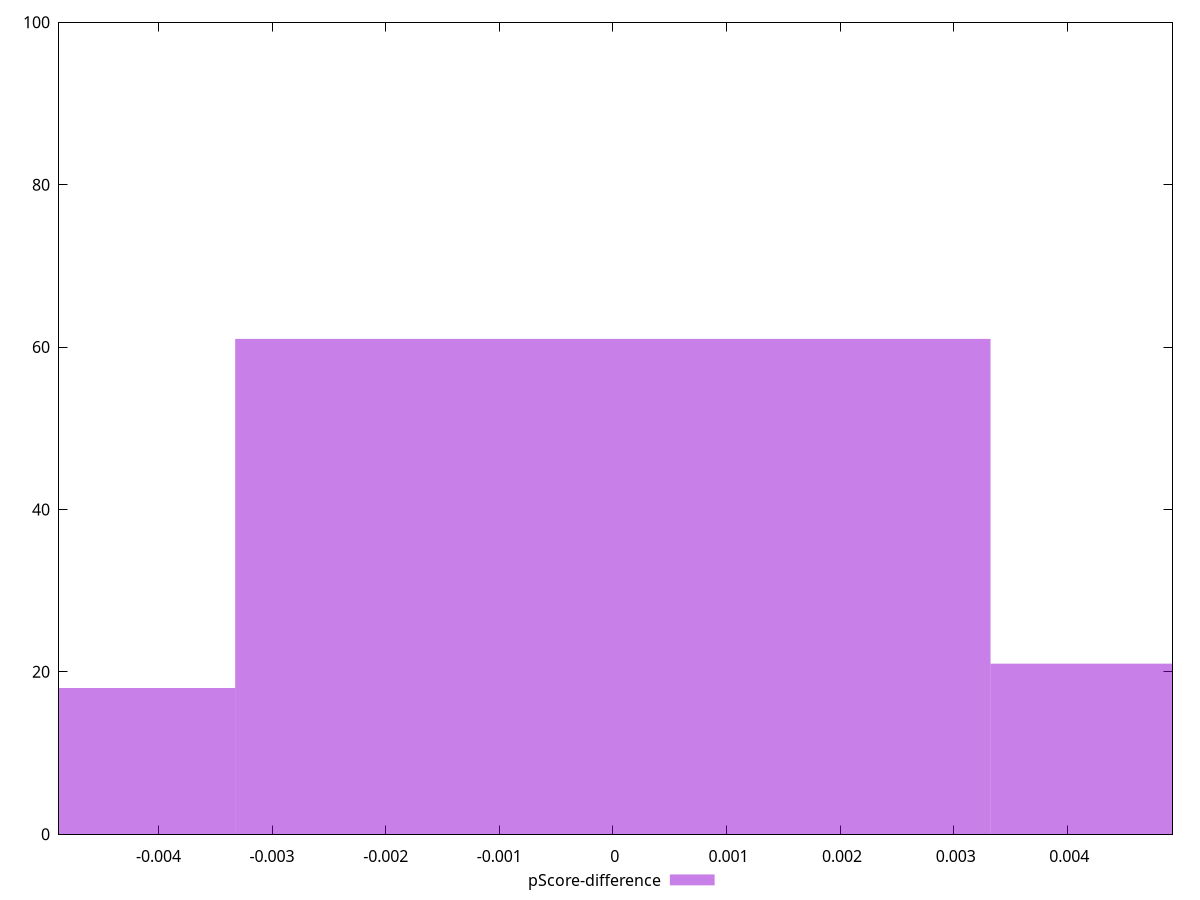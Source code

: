 reset

$pScoreDifference <<EOF
-0.006649298060315991 18
0 61
0.006649298060315991 21
EOF

set key outside below
set boxwidth 0.006649298060315991
set xrange [-0.004875596733787985:0.004926526913941756]
set yrange [0:100]
set trange [0:100]
set style fill transparent solid 0.5 noborder
set terminal svg size 640, 490 enhanced background rgb 'white'
set output "report/report_00029_2021-02-24T13-36-40.390Z/total-blocking-time/samples/music/pScore-difference/histogram.svg"

plot $pScoreDifference title "pScore-difference" with boxes

reset
